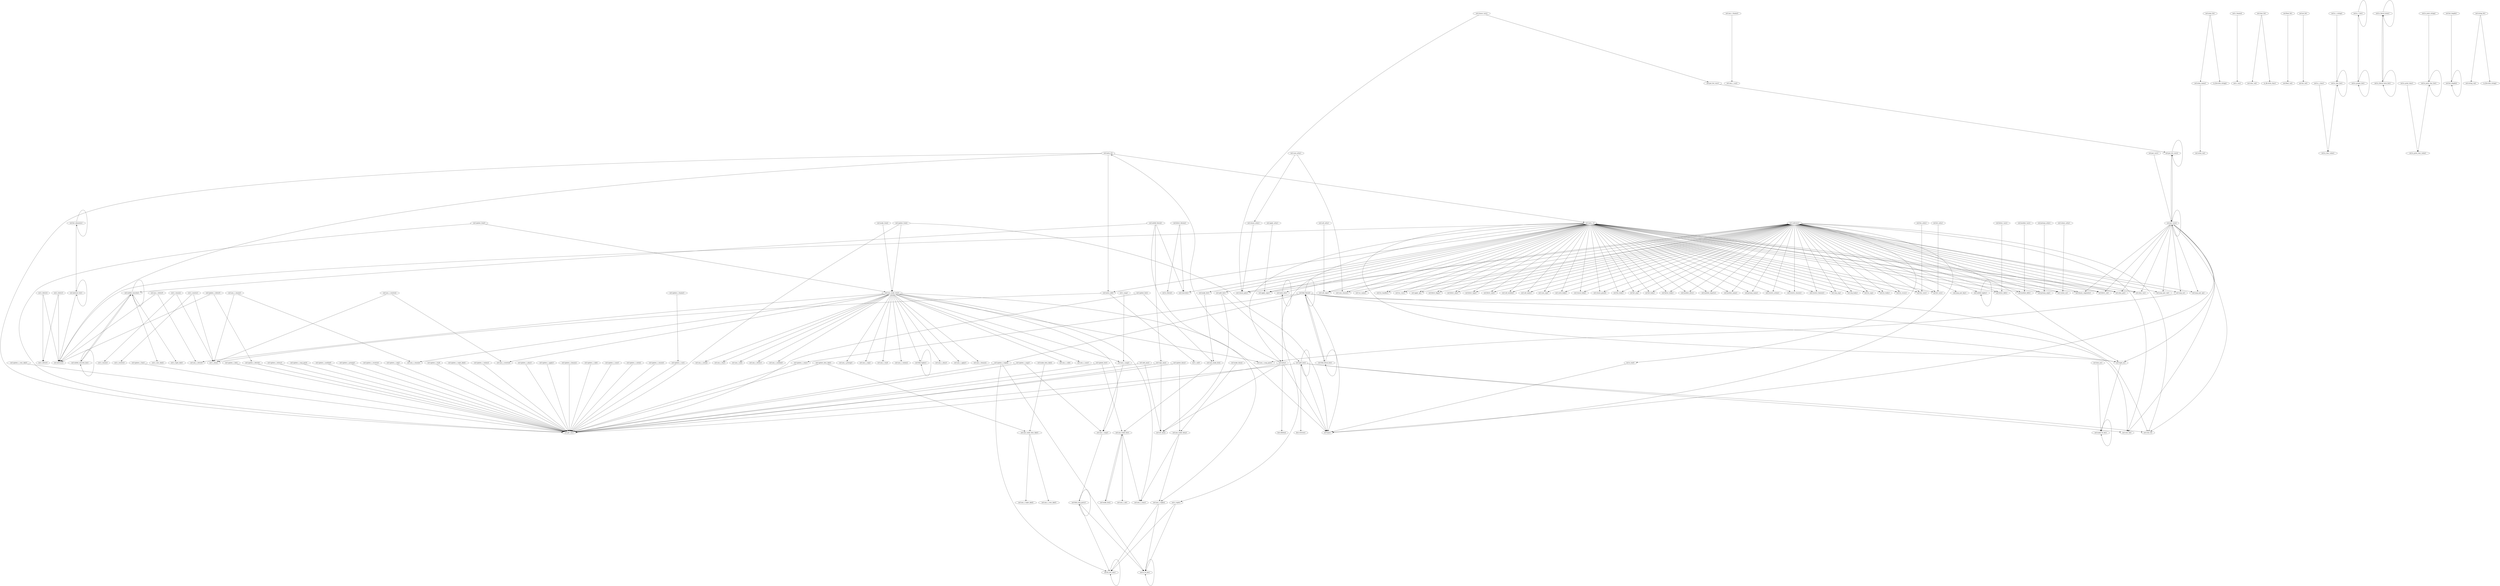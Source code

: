 digraph cerl {
  ranksep="10.0 equally";
  "cerl:abstract_list/1" -> "cerl:abstract/1";
  "cerl:abstract_list/1" -> "cerl:abstract_list/1";
  "cerl:add_ann/2" -> "cerl:get_ann/1";
  "cerl:add_ann/2" -> "cerl:set_ann/2";
  "cerl:ann_c_bitstr/5" -> "cerl:abstract/1";
  "cerl:ann_c_bitstr/5" -> "cerl:ann_c_bitstr/6";
  "cerl:ann_c_clause/3" -> "cerl:ann_c_clause/4";
  "cerl:ann_c_clause/3" -> "cerl:c_atom/1";
  "cerl:ann_c_fname/3" -> "cerl:ann_c_var/2";
  "cerl:ann_c_map/2" -> "cerl:ann_c_map/3";
  "cerl:ann_c_map/3" -> "cerl:fold_map_pairs/3";
  "cerl:ann_c_receive/2" -> "cerl:ann_c_receive/4";
  "cerl:ann_c_receive/2" -> "cerl:c_atom/1";
  "cerl:ann_c_tuple/2" -> "cerl:is_lit_list/1";
  "cerl:ann_c_tuple/2" -> "cerl:lit_list_vals/1";
  "cerl:ann_make_data/3" -> "cerl:ann_c_cons/3";
  "cerl:ann_make_data/3" -> "cerl:ann_c_tuple/2";
  "cerl:ann_make_data_skel/3" -> "cerl:ann_c_cons_skel/3";
  "cerl:ann_make_data_skel/3" -> "cerl:ann_c_tuple_skel/2";
  "cerl:ann_make_list/2" -> "cerl:ann_make_list/3";
  "cerl:ann_make_list/3" -> "cerl:ann_c_cons/3";
  "cerl:ann_make_list/3" -> "cerl:ann_c_nil/1";
  "cerl:ann_make_list/3" -> "cerl:make_list/2";
  "cerl:ann_make_tree/3" -> "cerl:ann_c_alias/3";
  "cerl:ann_make_tree/3" -> "cerl:ann_c_apply/3";
  "cerl:ann_make_tree/3" -> "cerl:ann_c_binary/2";
  "cerl:ann_make_tree/3" -> "cerl:ann_c_bitstr/6";
  "cerl:ann_make_tree/3" -> "cerl:ann_c_call/4";
  "cerl:ann_make_tree/3" -> "cerl:ann_c_case/3";
  "cerl:ann_make_tree/3" -> "cerl:ann_c_catch/2";
  "cerl:ann_make_tree/3" -> "cerl:ann_c_clause/4";
  "cerl:ann_make_tree/3" -> "cerl:ann_c_cons/3";
  "cerl:ann_make_tree/3" -> "cerl:ann_c_fun/3";
  "cerl:ann_make_tree/3" -> "cerl:ann_c_let/4";
  "cerl:ann_make_tree/3" -> "cerl:ann_c_letrec/3";
  "cerl:ann_make_tree/3" -> "cerl:ann_c_map/2";
  "cerl:ann_make_tree/3" -> "cerl:ann_c_map/3";
  "cerl:ann_make_tree/3" -> "cerl:ann_c_map_pair/4";
  "cerl:ann_make_tree/3" -> "cerl:ann_c_module/5";
  "cerl:ann_make_tree/3" -> "cerl:ann_c_primop/3";
  "cerl:ann_make_tree/3" -> "cerl:ann_c_receive/4";
  "cerl:ann_make_tree/3" -> "cerl:ann_c_seq/3";
  "cerl:ann_make_tree/3" -> "cerl:ann_c_try/6";
  "cerl:ann_make_tree/3" -> "cerl:ann_c_tuple/2";
  "cerl:ann_make_tree/3" -> "cerl:ann_c_values/2";
  "cerl:ann_make_tree/3" -> "cerl:fold_tuples/1";
  "cerl:apply_arity/1" -> "cerl:apply_args/1";
  "cerl:atom_lit/1" -> "cerl:atom_name/1";
  "cerl:atom_lit/1" -> "io_lib:write_string/2";
  "cerl:atom_name/1" -> "cerl:atom_val/1";
  "cerl:bitstr_bitsize/1" -> "cerl:concrete/1";
  "cerl:bitstr_bitsize/1" -> "cerl:is_literal/1";
  "cerl:c_bitstr/3" -> "cerl:abstract/1";
  "cerl:c_bitstr/3" -> "cerl:c_bitstr/5";
  "cerl:c_bitstr/4" -> "cerl:abstract/1";
  "cerl:c_bitstr/4" -> "cerl:c_bitstr/5";
  "cerl:c_clause/2" -> "cerl:c_atom/1";
  "cerl:c_clause/2" -> "cerl:c_clause/3";
  "cerl:c_fname/2" -> "cerl:c_var/1";
  "cerl:c_map/1" -> "cerl:ann_c_map/2";
  "cerl:c_receive/1" -> "cerl:c_atom/1";
  "cerl:c_receive/1" -> "cerl:c_receive/3";
  "cerl:c_tuple/1" -> "cerl:is_lit_list/1";
  "cerl:c_tuple/1" -> "cerl:lit_list_vals/1";
  "cerl:call_arity/1" -> "cerl:call_args/1";
  "cerl:case_arity/1" -> "cerl:case_clauses/1";
  "cerl:case_arity/1" -> "cerl:clause_arity/1";
  "cerl:char_lit/1" -> "cerl:char_val/1";
  "cerl:char_lit/1" -> "io_lib:write_char/1";
  "cerl:clause_arity/1" -> "cerl:clause_pats/1";
  "cerl:clause_vars/1" -> "cerl:clause_pats/1";
  "cerl:clause_vars/1" -> "cerl:pat_list_vars/1";
  "cerl:copy_ann/2" -> "cerl:get_ann/1";
  "cerl:copy_ann/2" -> "cerl:set_ann/2";
  "cerl:data_es/1" -> "cerl:make_lit_list/1";
  "cerl:float_lit/1" -> "cerl:float_val/1";
  "cerl:fold_literal/1" -> "cerl:cons_hd/1";
  "cerl:fold_literal/1" -> "cerl:cons_tl/1";
  "cerl:fold_literal/1" -> "cerl:fold_literal/1";
  "cerl:fold_literal/1" -> "cerl:fold_literal_list/1";
  "cerl:fold_literal/1" -> "cerl:tuple_es/1";
  "cerl:fold_literal/1" -> "cerl:type/1";
  "cerl:fold_literal/1" -> "cerl:update_c_cons/3";
  "cerl:fold_literal/1" -> "cerl:update_c_tuple/2";
  "cerl:fold_literal_list/1" -> "cerl:fold_literal/1";
  "cerl:fold_literal_list/1" -> "cerl:fold_literal_list/1";
  "cerl:fold_map_pairs/3" -> "cerl:fold_map_pairs/3";
  "cerl:fold_map_pairs/3" -> "cerl:is_lit_list/1";
  "cerl:fold_map_pairs/3" -> "cerl:lit_list_vals/1";
  "cerl:fold_tuples/1" -> "cerl:fold_tuples/1";
  "cerl:fun_arity/1" -> "cerl:fun_vars/1";
  "cerl:int_lit/1" -> "cerl:int_val/1";
  "cerl:is_c_char/1" -> "cerl:is_char_value/1";
  "cerl:is_c_list/1" -> "cerl:is_c_list/1";
  "cerl:is_c_list/1" -> "cerl:is_proper_list/1";
  "cerl:is_c_string/1" -> "cerl:is_char_list/1";
  "cerl:is_char_list/1" -> "cerl:is_char_list/1";
  "cerl:is_char_list/1" -> "cerl:is_char_value/1";
  "cerl:is_leaf/1" -> "cerl:type/1";
  "cerl:is_lit_list/1" -> "cerl:is_lit_list/1";
  "cerl:is_literal_term/1" -> "cerl:is_literal_term/1";
  "cerl:is_literal_term/1" -> "cerl:is_literal_term_list/1";
  "cerl:is_literal_term_list/1" -> "cerl:is_literal_term/1";
  "cerl:is_literal_term_list/1" -> "cerl:is_literal_term_list/1";
  "cerl:is_print_char/1" -> "cerl:is_print_char_value/1";
  "cerl:is_print_char_list/1" -> "cerl:is_print_char_list/1";
  "cerl:is_print_char_list/1" -> "cerl:is_print_char_value/1";
  "cerl:is_print_string/1" -> "cerl:is_print_char_list/1";
  "cerl:is_proper_list/1" -> "cerl:is_proper_list/1";
  "cerl:let_arity/1" -> "cerl:let_vars/1";
  "cerl:letrec_vars/1" -> "cerl:letrec_defs/1";
  "cerl:list_elements/1" -> "cerl:abstract_list/1";
  "cerl:list_elements/1" -> "cerl:list_elements/1";
  "cerl:list_length/1" -> "cerl:list_length/2";
  "cerl:list_length/2" -> "cerl:list_length/2";
  "cerl:lit_list_vals/1" -> "cerl:lit_list_vals/1";
  "cerl:make_data/2" -> "cerl:ann_make_data/3";
  "cerl:make_data_skel/2" -> "cerl:ann_make_data_skel/3";
  "cerl:make_list/1" -> "cerl:ann_make_list/2";
  "cerl:make_list/2" -> "cerl:ann_make_list/3";
  "cerl:make_lit_list/1" -> "cerl:make_lit_list/1";
  "cerl:make_tree/2" -> "cerl:ann_make_tree/3";
  "cerl:map_es/1" -> "cerl:ann_c_map_pair/4";
  "cerl:meta/1" -> "cerl:get_ann/1";
  "cerl:meta/1" -> "cerl:meta_0/2";
  "cerl:meta/1" -> "cerl:set_ann/2";
  "cerl:meta/1" -> "cerl:type/1";
  "cerl:meta/1" -> "lists:delete/2";
  "cerl:meta_0/2" -> "cerl:abstract/1";
  "cerl:meta_0/2" -> "cerl:get_ann/1";
  "cerl:meta_0/2" -> "cerl:meta_1/2";
  "cerl:meta_0/2" -> "cerl:meta_call/2";
  "cerl:meta_1/2" -> "cerl:abstract/1";
  "cerl:meta_1/2" -> "cerl:alias_pat/1";
  "cerl:meta_1/2" -> "cerl:alias_var/1";
  "cerl:meta_1/2" -> "cerl:apply_args/1";
  "cerl:meta_1/2" -> "cerl:apply_op/1";
  "cerl:meta_1/2" -> "cerl:binary_segments/1";
  "cerl:meta_1/2" -> "cerl:bitstr_flags/1";
  "cerl:meta_1/2" -> "cerl:bitstr_size/1";
  "cerl:meta_1/2" -> "cerl:bitstr_type/1";
  "cerl:meta_1/2" -> "cerl:bitstr_unit/1";
  "cerl:meta_1/2" -> "cerl:bitstr_val/1";
  "cerl:meta_1/2" -> "cerl:c_tuple/1";
  "cerl:meta_1/2" -> "cerl:call_args/1";
  "cerl:meta_1/2" -> "cerl:call_module/1";
  "cerl:meta_1/2" -> "cerl:call_name/1";
  "cerl:meta_1/2" -> "cerl:case_arg/1";
  "cerl:meta_1/2" -> "cerl:case_clauses/1";
  "cerl:meta_1/2" -> "cerl:catch_body/1";
  "cerl:meta_1/2" -> "cerl:clause_body/1";
  "cerl:meta_1/2" -> "cerl:clause_guard/1";
  "cerl:meta_1/2" -> "cerl:clause_pats/1";
  "cerl:meta_1/2" -> "cerl:concrete/1";
  "cerl:meta_1/2" -> "cerl:fun_body/1";
  "cerl:meta_1/2" -> "cerl:fun_vars/1";
  "cerl:meta_1/2" -> "cerl:let_arg/1";
  "cerl:meta_1/2" -> "cerl:let_body/1";
  "cerl:meta_1/2" -> "cerl:let_vars/1";
  "cerl:meta_1/2" -> "cerl:letrec_body/1";
  "cerl:meta_1/2" -> "cerl:letrec_defs/1";
  "cerl:meta_1/2" -> "cerl:make_list/1";
  "cerl:meta_1/2" -> "cerl:meta/1";
  "cerl:meta_1/2" -> "cerl:meta_call/2";
  "cerl:meta_1/2" -> "cerl:meta_list/1";
  "cerl:meta_1/2" -> "cerl:module_attrs/1";
  "cerl:meta_1/2" -> "cerl:module_defs/1";
  "cerl:meta_1/2" -> "cerl:module_exports/1";
  "cerl:meta_1/2" -> "cerl:module_name/1";
  "cerl:meta_1/2" -> "cerl:primop_args/1";
  "cerl:meta_1/2" -> "cerl:primop_name/1";
  "cerl:meta_1/2" -> "cerl:receive_action/1";
  "cerl:meta_1/2" -> "cerl:receive_clauses/1";
  "cerl:meta_1/2" -> "cerl:receive_timeout/1";
  "cerl:meta_1/2" -> "cerl:seq_arg/1";
  "cerl:meta_1/2" -> "cerl:seq_body/1";
  "cerl:meta_1/2" -> "cerl:split_list/1";
  "cerl:meta_1/2" -> "cerl:try_arg/1";
  "cerl:meta_1/2" -> "cerl:try_body/1";
  "cerl:meta_1/2" -> "cerl:try_evars/1";
  "cerl:meta_1/2" -> "cerl:try_handler/1";
  "cerl:meta_1/2" -> "cerl:try_vars/1";
  "cerl:meta_1/2" -> "cerl:tuple_es/1";
  "cerl:meta_1/2" -> "cerl:values_es/1";
  "cerl:meta_1/2" -> "cerl:var_name/1";
  "cerl:meta_call/2" -> "cerl:c_atom/1";
  "cerl:meta_call/2" -> "cerl:c_call/3";
  "cerl:meta_list/1" -> "cerl:meta/1";
  "cerl:meta_list/1" -> "cerl:meta_list/1";
  "cerl:module_vars/1" -> "cerl:module_defs/1";
  "cerl:pat_list_vars/1" -> "cerl:pat_list_vars/2";
  "cerl:pat_list_vars/2" -> "cerl:pat_list_vars/2";
  "cerl:pat_list_vars/2" -> "cerl:pat_vars/2";
  "cerl:pat_vars/1" -> "cerl:pat_vars/2";
  "cerl:pat_vars/2" -> "cerl:alias_pat/1";
  "cerl:pat_vars/2" -> "cerl:alias_var/1";
  "cerl:pat_vars/2" -> "cerl:binary_segments/1";
  "cerl:pat_vars/2" -> "cerl:bitstr_val/1";
  "cerl:pat_vars/2" -> "cerl:cons_hd/1";
  "cerl:pat_vars/2" -> "cerl:cons_tl/1";
  "cerl:pat_vars/2" -> "cerl:map_es/1";
  "cerl:pat_vars/2" -> "cerl:map_pair_op/1";
  "cerl:pat_vars/2" -> "cerl:map_pair_val/1";
  "cerl:pat_vars/2" -> "cerl:pat_list_vars/2";
  "cerl:pat_vars/2" -> "cerl:pat_vars/2";
  "cerl:pat_vars/2" -> "cerl:tuple_es/1";
  "cerl:pat_vars/2" -> "cerl:type/1";
  "cerl:primop_arity/1" -> "cerl:primop_args/1";
  "cerl:split_list/1" -> "cerl:set_ann/2";
  "cerl:split_list/1" -> "cerl:split_list/2";
  "cerl:split_list/2" -> "cerl:cons_hd/1";
  "cerl:split_list/2" -> "cerl:cons_tl/1";
  "cerl:split_list/2" -> "cerl:get_ann/1";
  "cerl:split_list/2" -> "cerl:split_list/2";
  "cerl:split_list/2" -> "cerl:type/1";
  "cerl:split_list/2" -> "lists:reverse/1";
  "cerl:string_lit/1" -> "cerl:string_val/1";
  "cerl:string_lit/1" -> "io_lib:write_string/1";
  "cerl:subtrees/1" -> "cerl:alias_pat/1";
  "cerl:subtrees/1" -> "cerl:alias_var/1";
  "cerl:subtrees/1" -> "cerl:apply_args/1";
  "cerl:subtrees/1" -> "cerl:apply_op/1";
  "cerl:subtrees/1" -> "cerl:binary_segments/1";
  "cerl:subtrees/1" -> "cerl:bitstr_flags/1";
  "cerl:subtrees/1" -> "cerl:bitstr_size/1";
  "cerl:subtrees/1" -> "cerl:bitstr_type/1";
  "cerl:subtrees/1" -> "cerl:bitstr_unit/1";
  "cerl:subtrees/1" -> "cerl:bitstr_val/1";
  "cerl:subtrees/1" -> "cerl:call_args/1";
  "cerl:subtrees/1" -> "cerl:call_module/1";
  "cerl:subtrees/1" -> "cerl:call_name/1";
  "cerl:subtrees/1" -> "cerl:case_arg/1";
  "cerl:subtrees/1" -> "cerl:case_clauses/1";
  "cerl:subtrees/1" -> "cerl:catch_body/1";
  "cerl:subtrees/1" -> "cerl:clause_body/1";
  "cerl:subtrees/1" -> "cerl:clause_guard/1";
  "cerl:subtrees/1" -> "cerl:clause_pats/1";
  "cerl:subtrees/1" -> "cerl:cons_hd/1";
  "cerl:subtrees/1" -> "cerl:cons_tl/1";
  "cerl:subtrees/1" -> "cerl:fun_body/1";
  "cerl:subtrees/1" -> "cerl:fun_vars/1";
  "cerl:subtrees/1" -> "cerl:is_leaf/1";
  "cerl:subtrees/1" -> "cerl:let_arg/1";
  "cerl:subtrees/1" -> "cerl:let_body/1";
  "cerl:subtrees/1" -> "cerl:let_vars/1";
  "cerl:subtrees/1" -> "cerl:letrec_body/1";
  "cerl:subtrees/1" -> "cerl:letrec_defs/1";
  "cerl:subtrees/1" -> "cerl:map_es/1";
  "cerl:subtrees/1" -> "cerl:map_pair_key/1";
  "cerl:subtrees/1" -> "cerl:map_pair_op/1";
  "cerl:subtrees/1" -> "cerl:map_pair_val/1";
  "cerl:subtrees/1" -> "cerl:module_attrs/1";
  "cerl:subtrees/1" -> "cerl:module_defs/1";
  "cerl:subtrees/1" -> "cerl:module_exports/1";
  "cerl:subtrees/1" -> "cerl:module_name/1";
  "cerl:subtrees/1" -> "cerl:primop_args/1";
  "cerl:subtrees/1" -> "cerl:primop_name/1";
  "cerl:subtrees/1" -> "cerl:receive_action/1";
  "cerl:subtrees/1" -> "cerl:receive_clauses/1";
  "cerl:subtrees/1" -> "cerl:receive_timeout/1";
  "cerl:subtrees/1" -> "cerl:seq_arg/1";
  "cerl:subtrees/1" -> "cerl:seq_body/1";
  "cerl:subtrees/1" -> "cerl:try_arg/1";
  "cerl:subtrees/1" -> "cerl:try_body/1";
  "cerl:subtrees/1" -> "cerl:try_evars/1";
  "cerl:subtrees/1" -> "cerl:try_handler/1";
  "cerl:subtrees/1" -> "cerl:try_vars/1";
  "cerl:subtrees/1" -> "cerl:tuple_es/1";
  "cerl:subtrees/1" -> "cerl:type/1";
  "cerl:subtrees/1" -> "cerl:unfold_tuples/1";
  "cerl:subtrees/1" -> "cerl:values_es/1";
  "cerl:tuple_es/1" -> "cerl:make_lit_list/1";
  "cerl:unfold_concrete/1" -> "cerl:abstract/1";
  "cerl:unfold_concrete/1" -> "cerl:c_cons_skel/2";
  "cerl:unfold_concrete/1" -> "cerl:c_tuple_skel/1";
  "cerl:unfold_concrete/1" -> "cerl:unfold_concrete/1";
  "cerl:unfold_concrete/1" -> "cerl:unfold_concrete_list/1";
  "cerl:unfold_concrete_list/1" -> "cerl:unfold_concrete/1";
  "cerl:unfold_concrete_list/1" -> "cerl:unfold_concrete_list/1";
  "cerl:unfold_literal/1" -> "cerl:concrete/1";
  "cerl:unfold_literal/1" -> "cerl:copy_ann/2";
  "cerl:unfold_literal/1" -> "cerl:type/1";
  "cerl:unfold_literal/1" -> "cerl:unfold_concrete/1";
  "cerl:unfold_tuples/1" -> "cerl:unfold_tuples/1";
  "cerl:update_c_alias/3" -> "cerl:get_ann/1";
  "cerl:update_c_apply/3" -> "cerl:get_ann/1";
  "cerl:update_c_binary/2" -> "cerl:get_ann/1";
  "cerl:update_c_bitstr/5" -> "cerl:abstract/1";
  "cerl:update_c_bitstr/5" -> "cerl:update_c_bitstr/6";
  "cerl:update_c_bitstr/6" -> "cerl:get_ann/1";
  "cerl:update_c_call/4" -> "cerl:get_ann/1";
  "cerl:update_c_case/3" -> "cerl:get_ann/1";
  "cerl:update_c_catch/2" -> "cerl:get_ann/1";
  "cerl:update_c_clause/4" -> "cerl:get_ann/1";
  "cerl:update_c_cons/3" -> "cerl:get_ann/1";
  "cerl:update_c_cons_skel/3" -> "cerl:get_ann/1";
  "cerl:update_c_fname/3" -> "cerl:update_c_var/2";
  "cerl:update_c_fun/3" -> "cerl:get_ann/1";
  "cerl:update_c_let/4" -> "cerl:get_ann/1";
  "cerl:update_c_letrec/3" -> "cerl:get_ann/1";
  "cerl:update_c_map/3" -> "cerl:ann_c_map/3";
  "cerl:update_c_map/3" -> "cerl:get_ann/1";
  "cerl:update_c_map_pair/4" -> "cerl:get_ann/1";
  "cerl:update_c_module/5" -> "cerl:get_ann/1";
  "cerl:update_c_primop/3" -> "cerl:get_ann/1";
  "cerl:update_c_receive/4" -> "cerl:get_ann/1";
  "cerl:update_c_seq/3" -> "cerl:get_ann/1";
  "cerl:update_c_try/6" -> "cerl:get_ann/1";
  "cerl:update_c_tuple/2" -> "cerl:get_ann/1";
  "cerl:update_c_tuple/2" -> "cerl:is_lit_list/1";
  "cerl:update_c_tuple/2" -> "cerl:lit_list_vals/1";
  "cerl:update_c_tuple_skel/2" -> "cerl:get_ann/1";
  "cerl:update_c_values/2" -> "cerl:get_ann/1";
  "cerl:update_c_var/2" -> "cerl:get_ann/1";
  "cerl:update_data/3" -> "cerl:ann_make_data/3";
  "cerl:update_data/3" -> "cerl:get_ann/1";
  "cerl:update_data_skel/3" -> "cerl:ann_make_data_skel/3";
  "cerl:update_data_skel/3" -> "cerl:get_ann/1";
  "cerl:update_list/2" -> "cerl:ann_make_list/2";
  "cerl:update_list/2" -> "cerl:get_ann/1";
  "cerl:update_list/3" -> "cerl:ann_make_list/3";
  "cerl:update_list/3" -> "cerl:get_ann/1";
  "cerl:update_tree/2" -> "cerl:ann_make_tree/3";
  "cerl:update_tree/2" -> "cerl:get_ann/1";
  "cerl:update_tree/2" -> "cerl:type/1";
  "cerl:update_tree/3" -> "cerl:ann_make_tree/3";
  "cerl:update_tree/3" -> "cerl:get_ann/1";
  "cerl:values_arity/1" -> "cerl:values_es/1";
}

